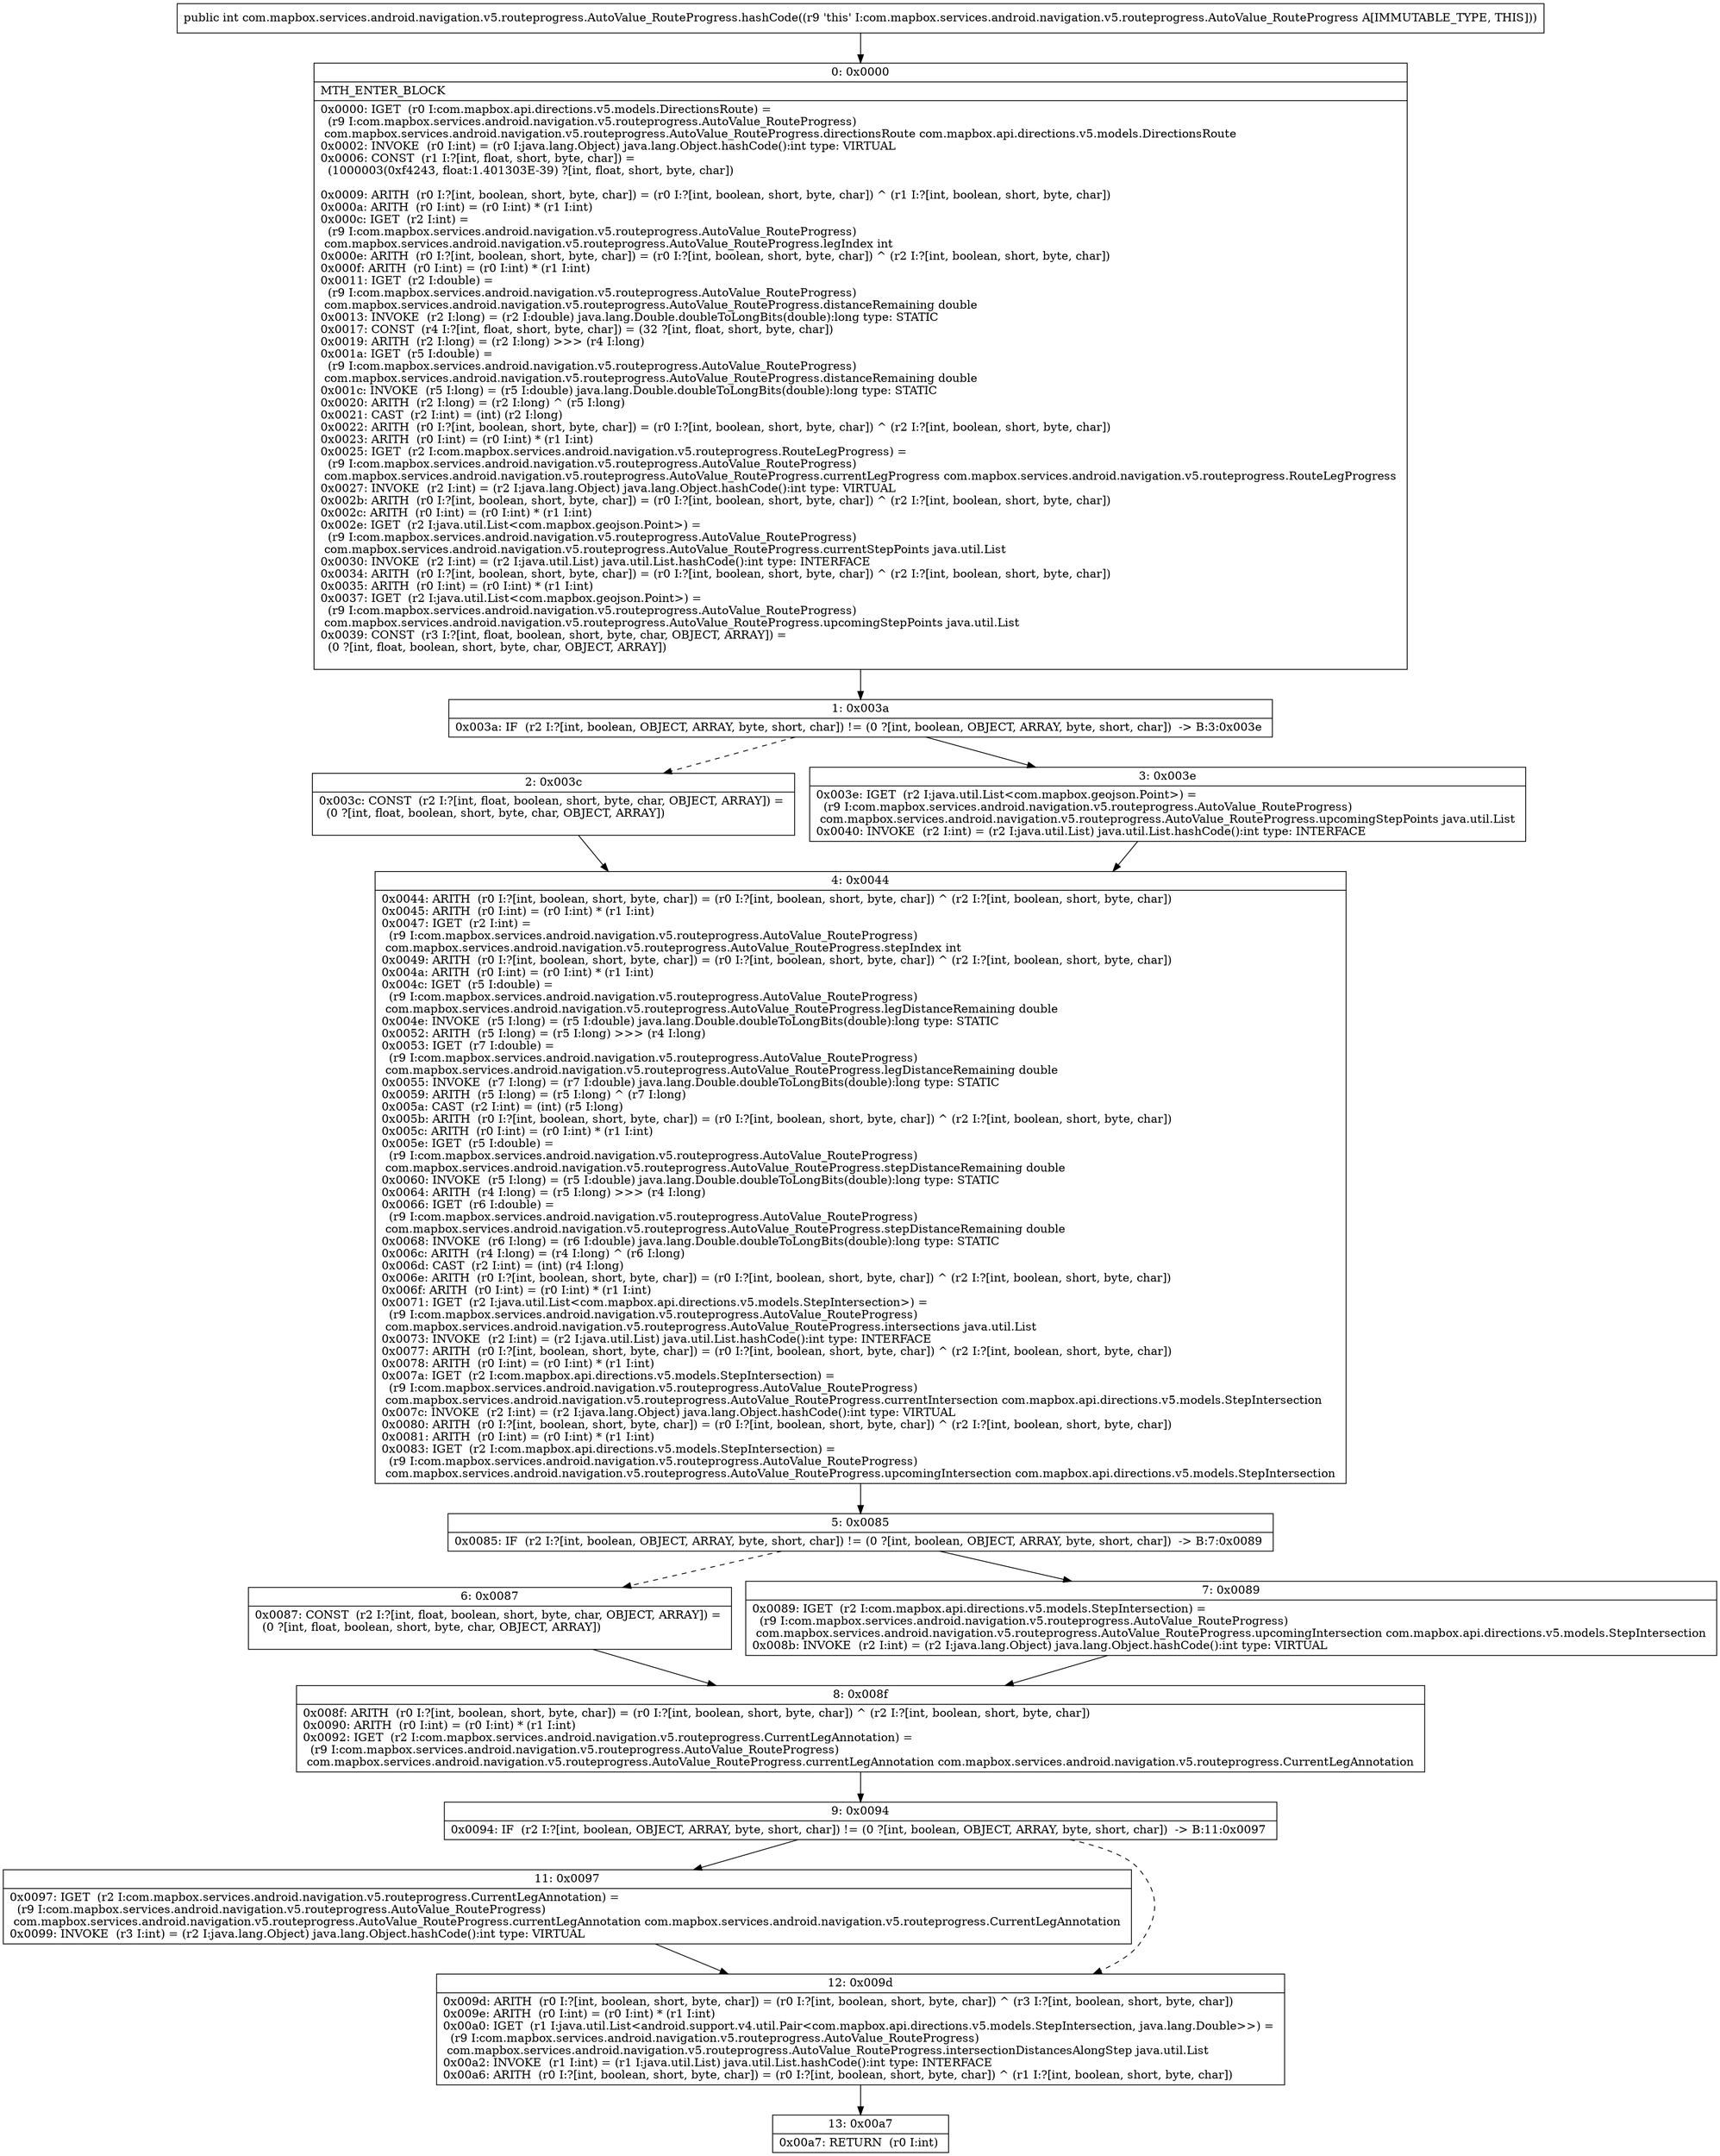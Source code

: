 digraph "CFG forcom.mapbox.services.android.navigation.v5.routeprogress.AutoValue_RouteProgress.hashCode()I" {
Node_0 [shape=record,label="{0\:\ 0x0000|MTH_ENTER_BLOCK\l|0x0000: IGET  (r0 I:com.mapbox.api.directions.v5.models.DirectionsRoute) = \l  (r9 I:com.mapbox.services.android.navigation.v5.routeprogress.AutoValue_RouteProgress)\l com.mapbox.services.android.navigation.v5.routeprogress.AutoValue_RouteProgress.directionsRoute com.mapbox.api.directions.v5.models.DirectionsRoute \l0x0002: INVOKE  (r0 I:int) = (r0 I:java.lang.Object) java.lang.Object.hashCode():int type: VIRTUAL \l0x0006: CONST  (r1 I:?[int, float, short, byte, char]) = \l  (1000003(0xf4243, float:1.401303E\-39) ?[int, float, short, byte, char])\l \l0x0009: ARITH  (r0 I:?[int, boolean, short, byte, char]) = (r0 I:?[int, boolean, short, byte, char]) ^ (r1 I:?[int, boolean, short, byte, char]) \l0x000a: ARITH  (r0 I:int) = (r0 I:int) * (r1 I:int) \l0x000c: IGET  (r2 I:int) = \l  (r9 I:com.mapbox.services.android.navigation.v5.routeprogress.AutoValue_RouteProgress)\l com.mapbox.services.android.navigation.v5.routeprogress.AutoValue_RouteProgress.legIndex int \l0x000e: ARITH  (r0 I:?[int, boolean, short, byte, char]) = (r0 I:?[int, boolean, short, byte, char]) ^ (r2 I:?[int, boolean, short, byte, char]) \l0x000f: ARITH  (r0 I:int) = (r0 I:int) * (r1 I:int) \l0x0011: IGET  (r2 I:double) = \l  (r9 I:com.mapbox.services.android.navigation.v5.routeprogress.AutoValue_RouteProgress)\l com.mapbox.services.android.navigation.v5.routeprogress.AutoValue_RouteProgress.distanceRemaining double \l0x0013: INVOKE  (r2 I:long) = (r2 I:double) java.lang.Double.doubleToLongBits(double):long type: STATIC \l0x0017: CONST  (r4 I:?[int, float, short, byte, char]) = (32 ?[int, float, short, byte, char]) \l0x0019: ARITH  (r2 I:long) = (r2 I:long) \>\>\> (r4 I:long) \l0x001a: IGET  (r5 I:double) = \l  (r9 I:com.mapbox.services.android.navigation.v5.routeprogress.AutoValue_RouteProgress)\l com.mapbox.services.android.navigation.v5.routeprogress.AutoValue_RouteProgress.distanceRemaining double \l0x001c: INVOKE  (r5 I:long) = (r5 I:double) java.lang.Double.doubleToLongBits(double):long type: STATIC \l0x0020: ARITH  (r2 I:long) = (r2 I:long) ^ (r5 I:long) \l0x0021: CAST  (r2 I:int) = (int) (r2 I:long) \l0x0022: ARITH  (r0 I:?[int, boolean, short, byte, char]) = (r0 I:?[int, boolean, short, byte, char]) ^ (r2 I:?[int, boolean, short, byte, char]) \l0x0023: ARITH  (r0 I:int) = (r0 I:int) * (r1 I:int) \l0x0025: IGET  (r2 I:com.mapbox.services.android.navigation.v5.routeprogress.RouteLegProgress) = \l  (r9 I:com.mapbox.services.android.navigation.v5.routeprogress.AutoValue_RouteProgress)\l com.mapbox.services.android.navigation.v5.routeprogress.AutoValue_RouteProgress.currentLegProgress com.mapbox.services.android.navigation.v5.routeprogress.RouteLegProgress \l0x0027: INVOKE  (r2 I:int) = (r2 I:java.lang.Object) java.lang.Object.hashCode():int type: VIRTUAL \l0x002b: ARITH  (r0 I:?[int, boolean, short, byte, char]) = (r0 I:?[int, boolean, short, byte, char]) ^ (r2 I:?[int, boolean, short, byte, char]) \l0x002c: ARITH  (r0 I:int) = (r0 I:int) * (r1 I:int) \l0x002e: IGET  (r2 I:java.util.List\<com.mapbox.geojson.Point\>) = \l  (r9 I:com.mapbox.services.android.navigation.v5.routeprogress.AutoValue_RouteProgress)\l com.mapbox.services.android.navigation.v5.routeprogress.AutoValue_RouteProgress.currentStepPoints java.util.List \l0x0030: INVOKE  (r2 I:int) = (r2 I:java.util.List) java.util.List.hashCode():int type: INTERFACE \l0x0034: ARITH  (r0 I:?[int, boolean, short, byte, char]) = (r0 I:?[int, boolean, short, byte, char]) ^ (r2 I:?[int, boolean, short, byte, char]) \l0x0035: ARITH  (r0 I:int) = (r0 I:int) * (r1 I:int) \l0x0037: IGET  (r2 I:java.util.List\<com.mapbox.geojson.Point\>) = \l  (r9 I:com.mapbox.services.android.navigation.v5.routeprogress.AutoValue_RouteProgress)\l com.mapbox.services.android.navigation.v5.routeprogress.AutoValue_RouteProgress.upcomingStepPoints java.util.List \l0x0039: CONST  (r3 I:?[int, float, boolean, short, byte, char, OBJECT, ARRAY]) = \l  (0 ?[int, float, boolean, short, byte, char, OBJECT, ARRAY])\l \l}"];
Node_1 [shape=record,label="{1\:\ 0x003a|0x003a: IF  (r2 I:?[int, boolean, OBJECT, ARRAY, byte, short, char]) != (0 ?[int, boolean, OBJECT, ARRAY, byte, short, char])  \-\> B:3:0x003e \l}"];
Node_2 [shape=record,label="{2\:\ 0x003c|0x003c: CONST  (r2 I:?[int, float, boolean, short, byte, char, OBJECT, ARRAY]) = \l  (0 ?[int, float, boolean, short, byte, char, OBJECT, ARRAY])\l \l}"];
Node_3 [shape=record,label="{3\:\ 0x003e|0x003e: IGET  (r2 I:java.util.List\<com.mapbox.geojson.Point\>) = \l  (r9 I:com.mapbox.services.android.navigation.v5.routeprogress.AutoValue_RouteProgress)\l com.mapbox.services.android.navigation.v5.routeprogress.AutoValue_RouteProgress.upcomingStepPoints java.util.List \l0x0040: INVOKE  (r2 I:int) = (r2 I:java.util.List) java.util.List.hashCode():int type: INTERFACE \l}"];
Node_4 [shape=record,label="{4\:\ 0x0044|0x0044: ARITH  (r0 I:?[int, boolean, short, byte, char]) = (r0 I:?[int, boolean, short, byte, char]) ^ (r2 I:?[int, boolean, short, byte, char]) \l0x0045: ARITH  (r0 I:int) = (r0 I:int) * (r1 I:int) \l0x0047: IGET  (r2 I:int) = \l  (r9 I:com.mapbox.services.android.navigation.v5.routeprogress.AutoValue_RouteProgress)\l com.mapbox.services.android.navigation.v5.routeprogress.AutoValue_RouteProgress.stepIndex int \l0x0049: ARITH  (r0 I:?[int, boolean, short, byte, char]) = (r0 I:?[int, boolean, short, byte, char]) ^ (r2 I:?[int, boolean, short, byte, char]) \l0x004a: ARITH  (r0 I:int) = (r0 I:int) * (r1 I:int) \l0x004c: IGET  (r5 I:double) = \l  (r9 I:com.mapbox.services.android.navigation.v5.routeprogress.AutoValue_RouteProgress)\l com.mapbox.services.android.navigation.v5.routeprogress.AutoValue_RouteProgress.legDistanceRemaining double \l0x004e: INVOKE  (r5 I:long) = (r5 I:double) java.lang.Double.doubleToLongBits(double):long type: STATIC \l0x0052: ARITH  (r5 I:long) = (r5 I:long) \>\>\> (r4 I:long) \l0x0053: IGET  (r7 I:double) = \l  (r9 I:com.mapbox.services.android.navigation.v5.routeprogress.AutoValue_RouteProgress)\l com.mapbox.services.android.navigation.v5.routeprogress.AutoValue_RouteProgress.legDistanceRemaining double \l0x0055: INVOKE  (r7 I:long) = (r7 I:double) java.lang.Double.doubleToLongBits(double):long type: STATIC \l0x0059: ARITH  (r5 I:long) = (r5 I:long) ^ (r7 I:long) \l0x005a: CAST  (r2 I:int) = (int) (r5 I:long) \l0x005b: ARITH  (r0 I:?[int, boolean, short, byte, char]) = (r0 I:?[int, boolean, short, byte, char]) ^ (r2 I:?[int, boolean, short, byte, char]) \l0x005c: ARITH  (r0 I:int) = (r0 I:int) * (r1 I:int) \l0x005e: IGET  (r5 I:double) = \l  (r9 I:com.mapbox.services.android.navigation.v5.routeprogress.AutoValue_RouteProgress)\l com.mapbox.services.android.navigation.v5.routeprogress.AutoValue_RouteProgress.stepDistanceRemaining double \l0x0060: INVOKE  (r5 I:long) = (r5 I:double) java.lang.Double.doubleToLongBits(double):long type: STATIC \l0x0064: ARITH  (r4 I:long) = (r5 I:long) \>\>\> (r4 I:long) \l0x0066: IGET  (r6 I:double) = \l  (r9 I:com.mapbox.services.android.navigation.v5.routeprogress.AutoValue_RouteProgress)\l com.mapbox.services.android.navigation.v5.routeprogress.AutoValue_RouteProgress.stepDistanceRemaining double \l0x0068: INVOKE  (r6 I:long) = (r6 I:double) java.lang.Double.doubleToLongBits(double):long type: STATIC \l0x006c: ARITH  (r4 I:long) = (r4 I:long) ^ (r6 I:long) \l0x006d: CAST  (r2 I:int) = (int) (r4 I:long) \l0x006e: ARITH  (r0 I:?[int, boolean, short, byte, char]) = (r0 I:?[int, boolean, short, byte, char]) ^ (r2 I:?[int, boolean, short, byte, char]) \l0x006f: ARITH  (r0 I:int) = (r0 I:int) * (r1 I:int) \l0x0071: IGET  (r2 I:java.util.List\<com.mapbox.api.directions.v5.models.StepIntersection\>) = \l  (r9 I:com.mapbox.services.android.navigation.v5.routeprogress.AutoValue_RouteProgress)\l com.mapbox.services.android.navigation.v5.routeprogress.AutoValue_RouteProgress.intersections java.util.List \l0x0073: INVOKE  (r2 I:int) = (r2 I:java.util.List) java.util.List.hashCode():int type: INTERFACE \l0x0077: ARITH  (r0 I:?[int, boolean, short, byte, char]) = (r0 I:?[int, boolean, short, byte, char]) ^ (r2 I:?[int, boolean, short, byte, char]) \l0x0078: ARITH  (r0 I:int) = (r0 I:int) * (r1 I:int) \l0x007a: IGET  (r2 I:com.mapbox.api.directions.v5.models.StepIntersection) = \l  (r9 I:com.mapbox.services.android.navigation.v5.routeprogress.AutoValue_RouteProgress)\l com.mapbox.services.android.navigation.v5.routeprogress.AutoValue_RouteProgress.currentIntersection com.mapbox.api.directions.v5.models.StepIntersection \l0x007c: INVOKE  (r2 I:int) = (r2 I:java.lang.Object) java.lang.Object.hashCode():int type: VIRTUAL \l0x0080: ARITH  (r0 I:?[int, boolean, short, byte, char]) = (r0 I:?[int, boolean, short, byte, char]) ^ (r2 I:?[int, boolean, short, byte, char]) \l0x0081: ARITH  (r0 I:int) = (r0 I:int) * (r1 I:int) \l0x0083: IGET  (r2 I:com.mapbox.api.directions.v5.models.StepIntersection) = \l  (r9 I:com.mapbox.services.android.navigation.v5.routeprogress.AutoValue_RouteProgress)\l com.mapbox.services.android.navigation.v5.routeprogress.AutoValue_RouteProgress.upcomingIntersection com.mapbox.api.directions.v5.models.StepIntersection \l}"];
Node_5 [shape=record,label="{5\:\ 0x0085|0x0085: IF  (r2 I:?[int, boolean, OBJECT, ARRAY, byte, short, char]) != (0 ?[int, boolean, OBJECT, ARRAY, byte, short, char])  \-\> B:7:0x0089 \l}"];
Node_6 [shape=record,label="{6\:\ 0x0087|0x0087: CONST  (r2 I:?[int, float, boolean, short, byte, char, OBJECT, ARRAY]) = \l  (0 ?[int, float, boolean, short, byte, char, OBJECT, ARRAY])\l \l}"];
Node_7 [shape=record,label="{7\:\ 0x0089|0x0089: IGET  (r2 I:com.mapbox.api.directions.v5.models.StepIntersection) = \l  (r9 I:com.mapbox.services.android.navigation.v5.routeprogress.AutoValue_RouteProgress)\l com.mapbox.services.android.navigation.v5.routeprogress.AutoValue_RouteProgress.upcomingIntersection com.mapbox.api.directions.v5.models.StepIntersection \l0x008b: INVOKE  (r2 I:int) = (r2 I:java.lang.Object) java.lang.Object.hashCode():int type: VIRTUAL \l}"];
Node_8 [shape=record,label="{8\:\ 0x008f|0x008f: ARITH  (r0 I:?[int, boolean, short, byte, char]) = (r0 I:?[int, boolean, short, byte, char]) ^ (r2 I:?[int, boolean, short, byte, char]) \l0x0090: ARITH  (r0 I:int) = (r0 I:int) * (r1 I:int) \l0x0092: IGET  (r2 I:com.mapbox.services.android.navigation.v5.routeprogress.CurrentLegAnnotation) = \l  (r9 I:com.mapbox.services.android.navigation.v5.routeprogress.AutoValue_RouteProgress)\l com.mapbox.services.android.navigation.v5.routeprogress.AutoValue_RouteProgress.currentLegAnnotation com.mapbox.services.android.navigation.v5.routeprogress.CurrentLegAnnotation \l}"];
Node_9 [shape=record,label="{9\:\ 0x0094|0x0094: IF  (r2 I:?[int, boolean, OBJECT, ARRAY, byte, short, char]) != (0 ?[int, boolean, OBJECT, ARRAY, byte, short, char])  \-\> B:11:0x0097 \l}"];
Node_11 [shape=record,label="{11\:\ 0x0097|0x0097: IGET  (r2 I:com.mapbox.services.android.navigation.v5.routeprogress.CurrentLegAnnotation) = \l  (r9 I:com.mapbox.services.android.navigation.v5.routeprogress.AutoValue_RouteProgress)\l com.mapbox.services.android.navigation.v5.routeprogress.AutoValue_RouteProgress.currentLegAnnotation com.mapbox.services.android.navigation.v5.routeprogress.CurrentLegAnnotation \l0x0099: INVOKE  (r3 I:int) = (r2 I:java.lang.Object) java.lang.Object.hashCode():int type: VIRTUAL \l}"];
Node_12 [shape=record,label="{12\:\ 0x009d|0x009d: ARITH  (r0 I:?[int, boolean, short, byte, char]) = (r0 I:?[int, boolean, short, byte, char]) ^ (r3 I:?[int, boolean, short, byte, char]) \l0x009e: ARITH  (r0 I:int) = (r0 I:int) * (r1 I:int) \l0x00a0: IGET  (r1 I:java.util.List\<android.support.v4.util.Pair\<com.mapbox.api.directions.v5.models.StepIntersection, java.lang.Double\>\>) = \l  (r9 I:com.mapbox.services.android.navigation.v5.routeprogress.AutoValue_RouteProgress)\l com.mapbox.services.android.navigation.v5.routeprogress.AutoValue_RouteProgress.intersectionDistancesAlongStep java.util.List \l0x00a2: INVOKE  (r1 I:int) = (r1 I:java.util.List) java.util.List.hashCode():int type: INTERFACE \l0x00a6: ARITH  (r0 I:?[int, boolean, short, byte, char]) = (r0 I:?[int, boolean, short, byte, char]) ^ (r1 I:?[int, boolean, short, byte, char]) \l}"];
Node_13 [shape=record,label="{13\:\ 0x00a7|0x00a7: RETURN  (r0 I:int) \l}"];
MethodNode[shape=record,label="{public int com.mapbox.services.android.navigation.v5.routeprogress.AutoValue_RouteProgress.hashCode((r9 'this' I:com.mapbox.services.android.navigation.v5.routeprogress.AutoValue_RouteProgress A[IMMUTABLE_TYPE, THIS])) }"];
MethodNode -> Node_0;
Node_0 -> Node_1;
Node_1 -> Node_2[style=dashed];
Node_1 -> Node_3;
Node_2 -> Node_4;
Node_3 -> Node_4;
Node_4 -> Node_5;
Node_5 -> Node_6[style=dashed];
Node_5 -> Node_7;
Node_6 -> Node_8;
Node_7 -> Node_8;
Node_8 -> Node_9;
Node_9 -> Node_11;
Node_9 -> Node_12[style=dashed];
Node_11 -> Node_12;
Node_12 -> Node_13;
}

